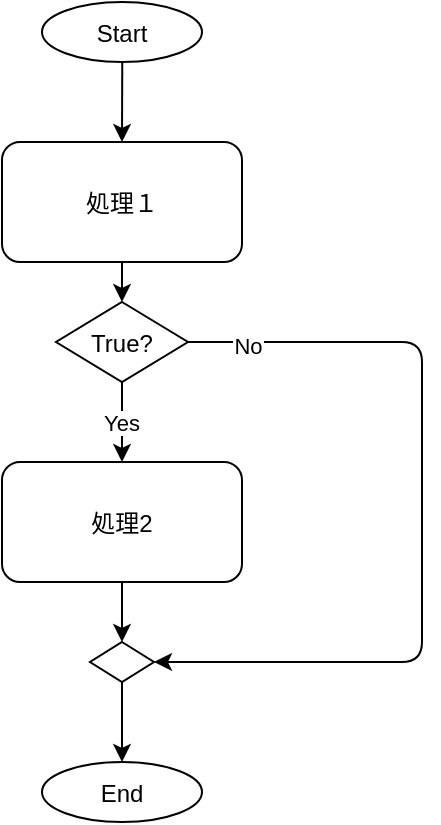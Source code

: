 <mxfile scale="3" border="0">
    <diagram id="xv7aufbwaVYyBfkCT0-F" name="ページ1">
        <mxGraphModel dx="1533" dy="600" grid="1" gridSize="10" guides="1" tooltips="1" connect="1" arrows="1" fold="1" page="1" pageScale="1" pageWidth="827" pageHeight="1169" math="0" shadow="0">
            <root>
                <mxCell id="0"/>
                <mxCell id="1" parent="0"/>
                <mxCell id="5" value="" style="edgeStyle=none;entryX=0.5;entryY=0;entryDx=0;entryDy=0;" parent="1" source="2" target="4" edge="1">
                    <mxGeometry relative="1" as="geometry"/>
                </mxCell>
                <object label="処理１" id="2">
                    <mxCell style="rounded=1;flipH=0;flipV=0;" parent="1" vertex="1">
                        <mxGeometry x="200" y="80" width="120" height="60" as="geometry"/>
                    </mxCell>
                </object>
                <mxCell id="12" value="" style="edgeStyle=orthogonalEdgeStyle;entryX=0.5;entryY=0;entryDx=0;entryDy=0;" parent="1" source="3" target="10" edge="1">
                    <mxGeometry relative="1" as="geometry"/>
                </mxCell>
                <object label="処理2" id="3">
                    <mxCell style="rounded=1;flipH=0;flipV=0;" parent="1" vertex="1">
                        <mxGeometry x="200" y="240" width="120" height="60" as="geometry"/>
                    </mxCell>
                </object>
                <mxCell id="6" value="Yes" style="edgeStyle=none;" parent="1" source="4" target="3" edge="1">
                    <mxGeometry relative="1" as="geometry">
                        <Array as="points">
                            <mxPoint x="260" y="210"/>
                        </Array>
                    </mxGeometry>
                </mxCell>
                <mxCell id="11" value="" style="exitX=1;exitY=0.5;exitDx=0;exitDy=0;edgeStyle=orthogonalEdgeStyle;" parent="1" source="4" target="10" edge="1">
                    <mxGeometry relative="1" as="geometry">
                        <mxPoint x="280" y="180" as="sourcePoint"/>
                        <Array as="points">
                            <mxPoint x="410" y="180"/>
                            <mxPoint x="410" y="340"/>
                        </Array>
                    </mxGeometry>
                </mxCell>
                <mxCell id="14" value="No" style="edgeLabel;align=center;verticalAlign=middle;resizable=0;points=[];" parent="11" vertex="1" connectable="0">
                    <mxGeometry x="-0.853" y="-1" relative="1" as="geometry">
                        <mxPoint as="offset"/>
                    </mxGeometry>
                </mxCell>
                <mxCell id="4" value="True?" style="rhombus;" parent="1" vertex="1">
                    <mxGeometry x="227" y="160" width="66" height="40" as="geometry"/>
                </mxCell>
                <mxCell id="8" value="" style="edgeStyle=none;" parent="1" source="7" target="2" edge="1">
                    <mxGeometry relative="1" as="geometry"/>
                </mxCell>
                <mxCell id="7" value="Start" style="ellipse;flipH=0;flipV=0;" parent="1" vertex="1">
                    <mxGeometry x="220" y="10" width="80" height="30" as="geometry"/>
                </mxCell>
                <mxCell id="9" value="End" style="ellipse;flipH=0;flipV=0;" parent="1" vertex="1">
                    <mxGeometry x="220" y="390" width="80" height="30" as="geometry"/>
                </mxCell>
                <mxCell id="13" value="" style="edgeStyle=orthogonalEdgeStyle;entryX=0.5;entryY=0;entryDx=0;entryDy=0;" parent="1" source="10" target="9" edge="1">
                    <mxGeometry relative="1" as="geometry"/>
                </mxCell>
                <mxCell id="10" value="" style="rhombus;" parent="1" vertex="1">
                    <mxGeometry x="244" y="330" width="32" height="20" as="geometry"/>
                </mxCell>
            </root>
        </mxGraphModel>
    </diagram>
</mxfile>